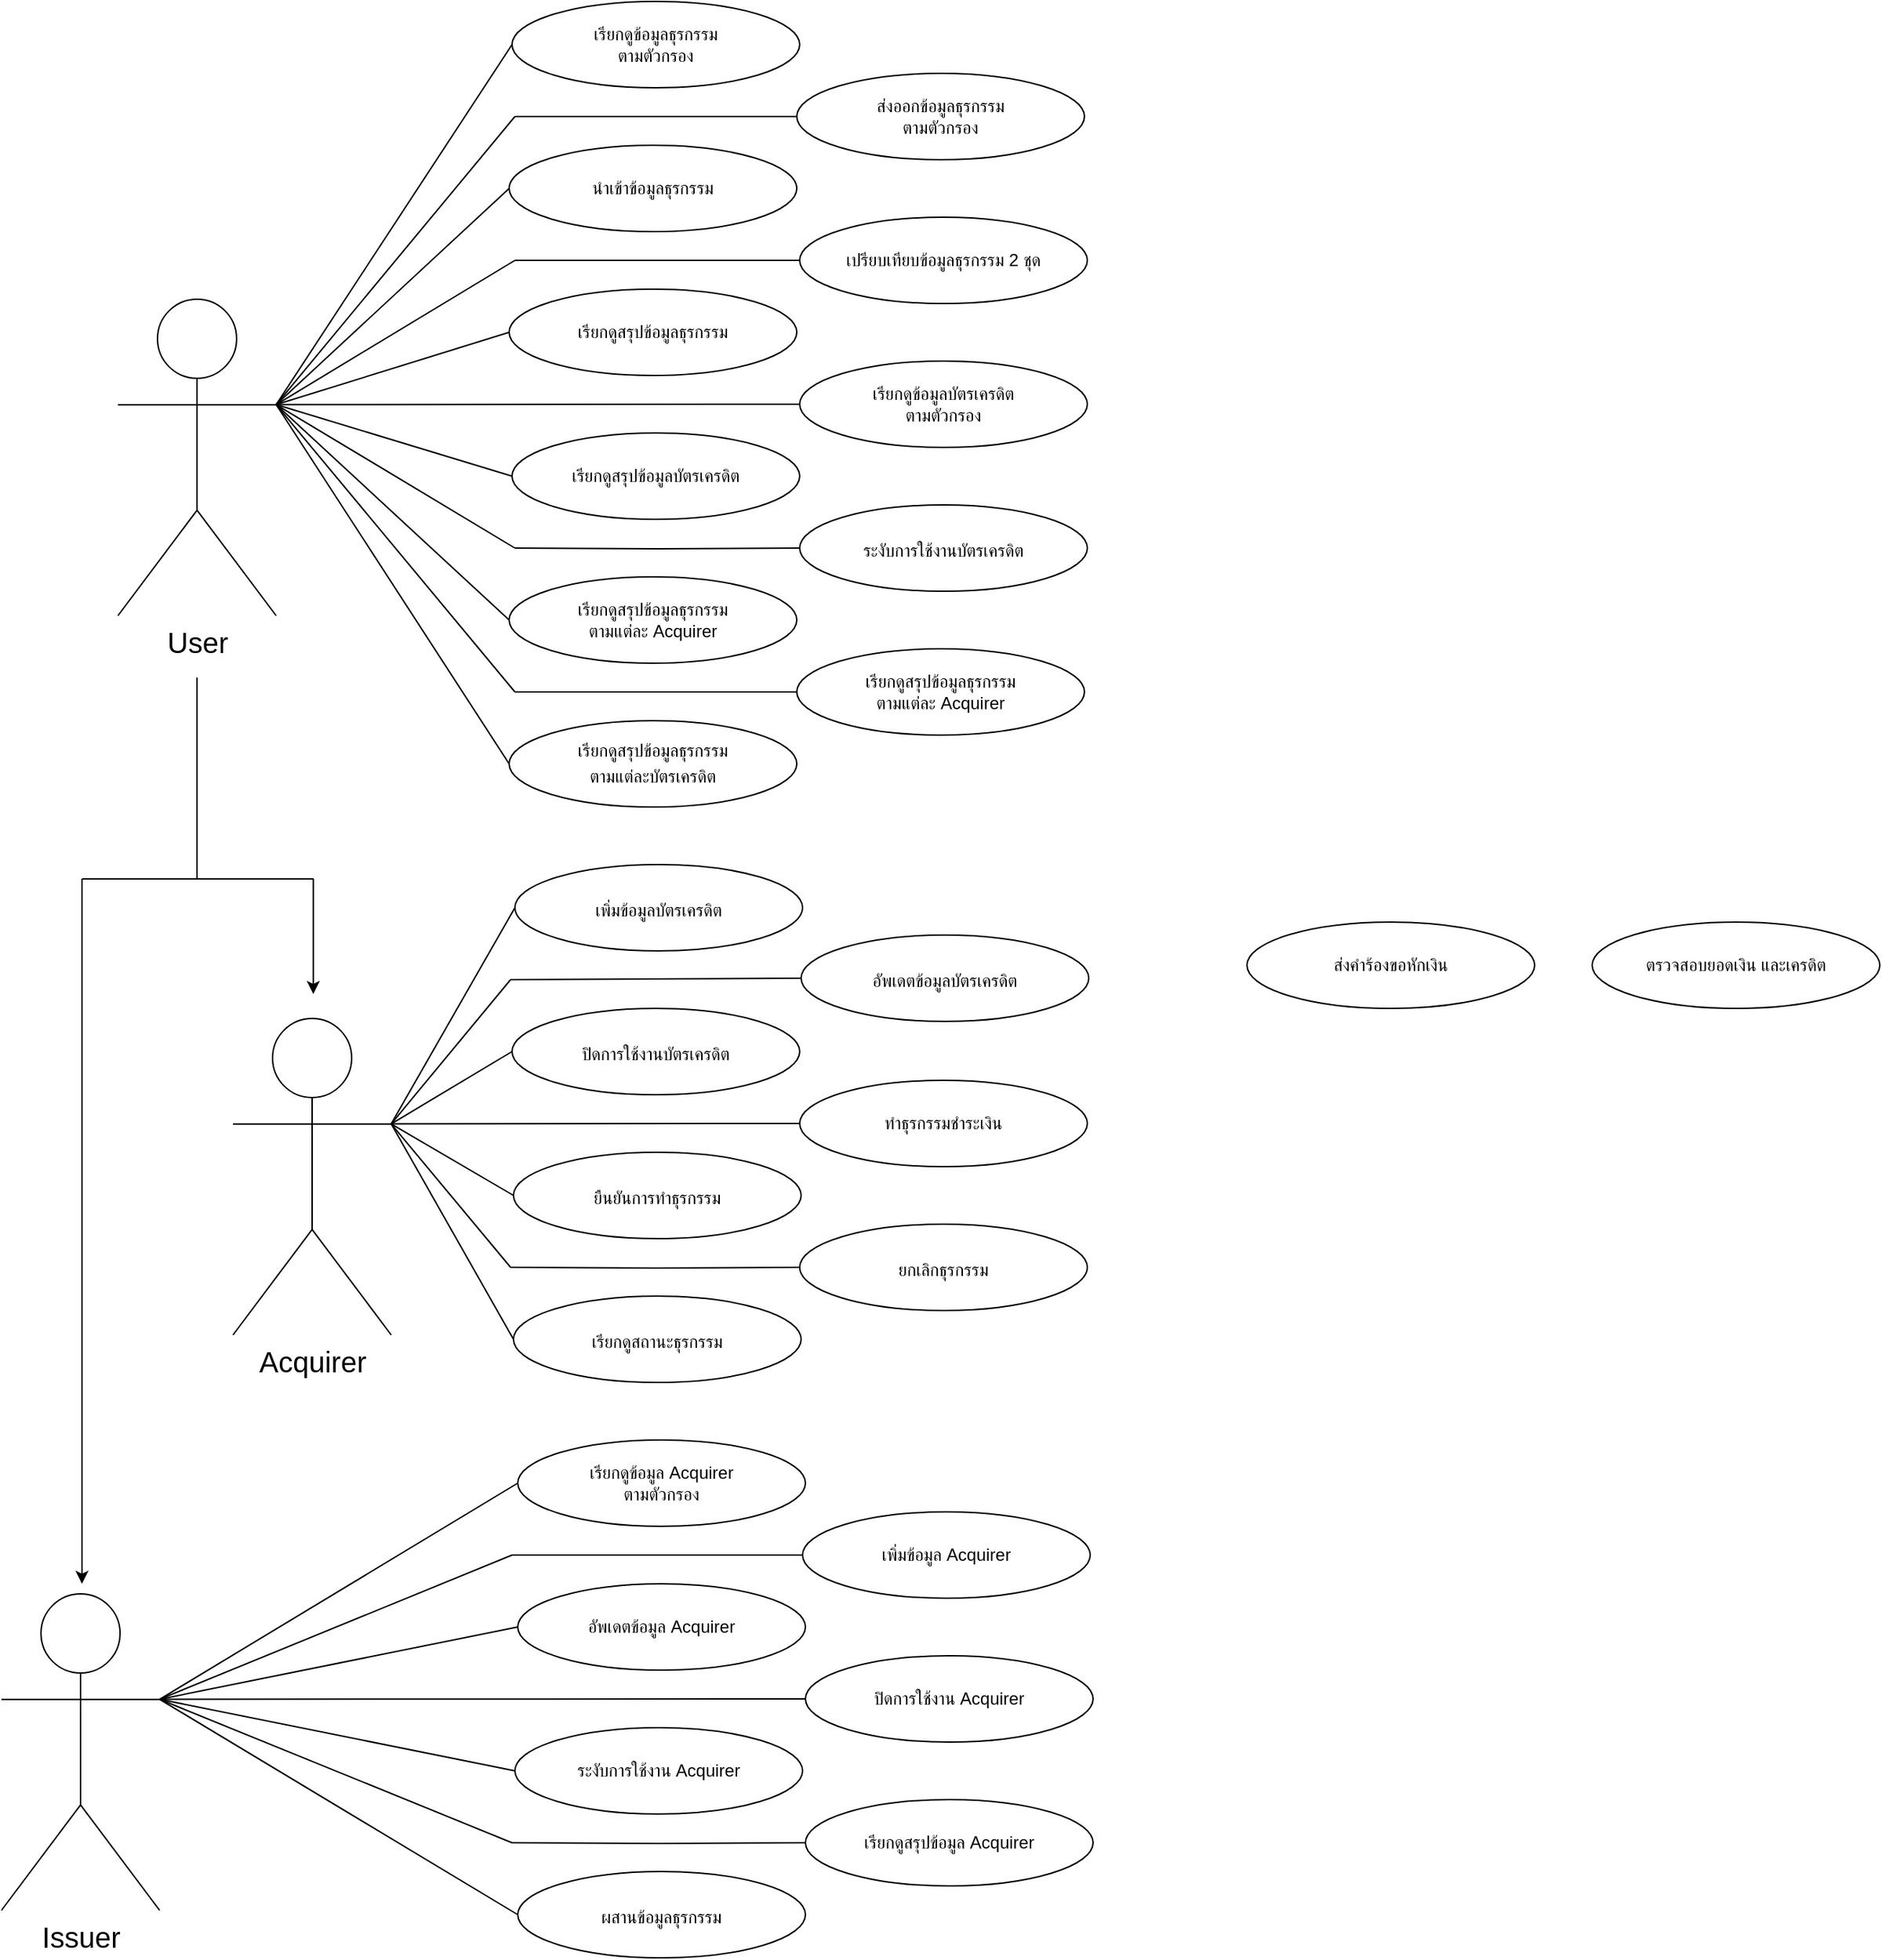 <mxfile version="21.6.9" type="github">
  <diagram name="Page-1" id="O6h59sN97J3MhCvtdeix">
    <mxGraphModel dx="1886" dy="1734" grid="1" gridSize="10" guides="1" tooltips="1" connect="1" arrows="1" fold="1" page="1" pageScale="1" pageWidth="850" pageHeight="1100" math="0" shadow="0">
      <root>
        <mxCell id="0" />
        <mxCell id="1" parent="0" />
        <mxCell id="EAtn4QmAmyuskcIKKUx5-1" value="&lt;font style=&quot;font-size: 20px;&quot;&gt;Acquirer&lt;/font&gt;" style="shape=umlActor;verticalLabelPosition=bottom;verticalAlign=top;html=1;" vertex="1" parent="1">
          <mxGeometry x="-535" y="-13" width="110" height="220" as="geometry" />
        </mxCell>
        <mxCell id="EAtn4QmAmyuskcIKKUx5-5" value="&lt;font style=&quot;font-size: 20px;&quot;&gt;Issuer&lt;/font&gt;" style="shape=umlActor;verticalLabelPosition=bottom;verticalAlign=top;html=1;" vertex="1" parent="1">
          <mxGeometry x="-696" y="387" width="110" height="220" as="geometry" />
        </mxCell>
        <mxCell id="EAtn4QmAmyuskcIKKUx5-10" value="" style="edgeStyle=orthogonalEdgeStyle;rounded=0;orthogonalLoop=1;jettySize=auto;html=1;endArrow=none;endFill=0;" edge="1" parent="1">
          <mxGeometry relative="1" as="geometry">
            <mxPoint x="-560" y="-250" as="sourcePoint" />
            <mxPoint x="-560" y="-110" as="targetPoint" />
          </mxGeometry>
        </mxCell>
        <mxCell id="EAtn4QmAmyuskcIKKUx5-6" value="&lt;font style=&quot;font-size: 20px;&quot;&gt;User&lt;/font&gt;" style="shape=umlActor;verticalLabelPosition=bottom;verticalAlign=top;html=1;" vertex="1" parent="1">
          <mxGeometry x="-615" y="-513" width="110" height="220" as="geometry" />
        </mxCell>
        <mxCell id="EAtn4QmAmyuskcIKKUx5-11" value="" style="edgeStyle=orthogonalEdgeStyle;rounded=0;orthogonalLoop=1;jettySize=auto;html=1;endArrow=none;endFill=0;" edge="1" parent="1">
          <mxGeometry relative="1" as="geometry">
            <mxPoint x="-479" y="-110" as="sourcePoint" />
            <mxPoint x="-640" y="-110" as="targetPoint" />
          </mxGeometry>
        </mxCell>
        <mxCell id="EAtn4QmAmyuskcIKKUx5-12" value="" style="edgeStyle=orthogonalEdgeStyle;rounded=0;orthogonalLoop=1;jettySize=auto;html=1;endArrow=classic;endFill=1;" edge="1" parent="1">
          <mxGeometry relative="1" as="geometry">
            <mxPoint x="-640" y="-110" as="sourcePoint" />
            <mxPoint x="-640" y="380" as="targetPoint" />
          </mxGeometry>
        </mxCell>
        <mxCell id="EAtn4QmAmyuskcIKKUx5-13" value="" style="edgeStyle=orthogonalEdgeStyle;rounded=0;orthogonalLoop=1;jettySize=auto;html=1;endArrow=classic;endFill=1;" edge="1" parent="1">
          <mxGeometry relative="1" as="geometry">
            <mxPoint x="-479.17" y="-110" as="sourcePoint" />
            <mxPoint x="-479.17" y="-30" as="targetPoint" />
          </mxGeometry>
        </mxCell>
        <mxCell id="EAtn4QmAmyuskcIKKUx5-15" value="เพิ่มข้อมูล Acquirer" style="ellipse;whiteSpace=wrap;html=1;" vertex="1" parent="1">
          <mxGeometry x="-139" y="330" width="200" height="60" as="geometry" />
        </mxCell>
        <mxCell id="EAtn4QmAmyuskcIKKUx5-16" value="อัพเดตข้อมูล Acquirer" style="ellipse;whiteSpace=wrap;html=1;" vertex="1" parent="1">
          <mxGeometry x="-337" y="380" width="200" height="60" as="geometry" />
        </mxCell>
        <mxCell id="EAtn4QmAmyuskcIKKUx5-17" value="ปิดการใช้งาน Acquirer" style="ellipse;whiteSpace=wrap;html=1;" vertex="1" parent="1">
          <mxGeometry x="-137" y="430" width="200" height="60" as="geometry" />
        </mxCell>
        <mxCell id="EAtn4QmAmyuskcIKKUx5-18" value="เรียกดูข้อมูล Acquirer&lt;br&gt;ตามตัวกรอง" style="ellipse;whiteSpace=wrap;html=1;" vertex="1" parent="1">
          <mxGeometry x="-337" y="280" width="200" height="60" as="geometry" />
        </mxCell>
        <mxCell id="EAtn4QmAmyuskcIKKUx5-19" value="ระงับการใช้งาน Acquirer" style="ellipse;whiteSpace=wrap;html=1;" vertex="1" parent="1">
          <mxGeometry x="-339" y="480" width="200" height="60" as="geometry" />
        </mxCell>
        <mxCell id="EAtn4QmAmyuskcIKKUx5-21" value="เพิ่มข้อมูลบัตรเครดิต&lt;span style=&quot;font-size: medium; text-align: start;&quot;&gt;&lt;/span&gt;" style="ellipse;whiteSpace=wrap;html=1;" vertex="1" parent="1">
          <mxGeometry x="-339" y="-120" width="200" height="60" as="geometry" />
        </mxCell>
        <mxCell id="EAtn4QmAmyuskcIKKUx5-22" value="อัพเดตข้อมูลบัตรเครดิต&lt;span style=&quot;font-size: medium; text-align: start;&quot;&gt;&lt;/span&gt;" style="ellipse;whiteSpace=wrap;html=1;" vertex="1" parent="1">
          <mxGeometry x="-140" y="-71" width="200" height="60" as="geometry" />
        </mxCell>
        <mxCell id="EAtn4QmAmyuskcIKKUx5-23" value="ปิดการใช้งานบัตรเครดิต&lt;span style=&quot;font-size: medium; text-align: start;&quot;&gt;&lt;/span&gt;" style="ellipse;whiteSpace=wrap;html=1;" vertex="1" parent="1">
          <mxGeometry x="-341" y="-20" width="200" height="60" as="geometry" />
        </mxCell>
        <mxCell id="EAtn4QmAmyuskcIKKUx5-24" value="&lt;font style=&quot;font-size: 12px;&quot;&gt;เรียกดูข้อมูลบัตรเครดิต&lt;span style=&quot;text-align: start;&quot;&gt;&lt;/span&gt;&lt;br&gt;ตามตัวกรอง&lt;/font&gt;" style="ellipse;whiteSpace=wrap;html=1;" vertex="1" parent="1">
          <mxGeometry x="-141" y="-470" width="200" height="60" as="geometry" />
        </mxCell>
        <mxCell id="EAtn4QmAmyuskcIKKUx5-25" value="ระงับการใช้งานบัตรเครดิต&lt;span style=&quot;font-size: medium; text-align: start;&quot;&gt;&lt;/span&gt;" style="ellipse;whiteSpace=wrap;html=1;" vertex="1" parent="1">
          <mxGeometry x="-141" y="-370" width="200" height="60" as="geometry" />
        </mxCell>
        <mxCell id="EAtn4QmAmyuskcIKKUx5-26" value="เรียกดูสรุปข้อมูล Acquirer" style="ellipse;whiteSpace=wrap;html=1;" vertex="1" parent="1">
          <mxGeometry x="-137" y="530" width="200" height="60" as="geometry" />
        </mxCell>
        <mxCell id="EAtn4QmAmyuskcIKKUx5-27" value="เรียกดูสรุปข้อมูลบัตรเครดิต" style="ellipse;whiteSpace=wrap;html=1;" vertex="1" parent="1">
          <mxGeometry x="-341" y="-420" width="200" height="60" as="geometry" />
        </mxCell>
        <mxCell id="EAtn4QmAmyuskcIKKUx5-29" value="&lt;font style=&quot;font-size: 12px;&quot;&gt;เรียกดูข้อมูลธุรกรรม&lt;br&gt;ตามตัวกรอง&lt;/font&gt;" style="ellipse;whiteSpace=wrap;html=1;" vertex="1" parent="1">
          <mxGeometry x="-341" y="-720" width="200" height="60" as="geometry" />
        </mxCell>
        <mxCell id="EAtn4QmAmyuskcIKKUx5-30" value="ส่งออกข้อมูลธุรกรรม&lt;br&gt;ตามตัวกรอง" style="ellipse;whiteSpace=wrap;html=1;" vertex="1" parent="1">
          <mxGeometry x="-143" y="-670" width="200" height="60" as="geometry" />
        </mxCell>
        <mxCell id="EAtn4QmAmyuskcIKKUx5-31" value="นำเข้าข้อมูลธุรกรรม" style="ellipse;whiteSpace=wrap;html=1;" vertex="1" parent="1">
          <mxGeometry x="-343" y="-620" width="200" height="60" as="geometry" />
        </mxCell>
        <mxCell id="EAtn4QmAmyuskcIKKUx5-32" value="เรียกดูสรุปข้อมูลธุรกรรม" style="ellipse;whiteSpace=wrap;html=1;" vertex="1" parent="1">
          <mxGeometry x="-343" y="-520" width="200" height="60" as="geometry" />
        </mxCell>
        <mxCell id="EAtn4QmAmyuskcIKKUx5-33" value="ทำธุรกรรมชำระเงิน" style="ellipse;whiteSpace=wrap;html=1;" vertex="1" parent="1">
          <mxGeometry x="-141" y="30" width="200" height="60" as="geometry" />
        </mxCell>
        <mxCell id="EAtn4QmAmyuskcIKKUx5-34" value="ยืนยันการทำธุรกรรม&lt;span style=&quot;font-size: medium; text-align: start;&quot;&gt;&lt;/span&gt;" style="ellipse;whiteSpace=wrap;html=1;" vertex="1" parent="1">
          <mxGeometry x="-340" y="80" width="200" height="60" as="geometry" />
        </mxCell>
        <mxCell id="EAtn4QmAmyuskcIKKUx5-38" value="เปรียบเทียบข้อมูลธุรกรรม 2 ชุด" style="ellipse;whiteSpace=wrap;html=1;" vertex="1" parent="1">
          <mxGeometry x="-141" y="-570" width="200" height="60" as="geometry" />
        </mxCell>
        <mxCell id="EAtn4QmAmyuskcIKKUx5-39" value="ผสานข้อมูลธุรกรรม&lt;span style=&quot;font-size: medium; text-align: start;&quot;&gt;&lt;/span&gt;" style="ellipse;whiteSpace=wrap;html=1;" vertex="1" parent="1">
          <mxGeometry x="-337" y="580" width="200" height="60" as="geometry" />
        </mxCell>
        <mxCell id="EAtn4QmAmyuskcIKKUx5-40" value="ยกเลิกธุรกรรม&lt;span style=&quot;font-size: medium; text-align: start;&quot;&gt;&lt;/span&gt;" style="ellipse;whiteSpace=wrap;html=1;" vertex="1" parent="1">
          <mxGeometry x="-141" y="130" width="200" height="60" as="geometry" />
        </mxCell>
        <mxCell id="EAtn4QmAmyuskcIKKUx5-41" value="เรียกดูสถานะธุรกรรม&lt;span style=&quot;font-size: medium; text-align: start;&quot;&gt;&lt;/span&gt;" style="ellipse;whiteSpace=wrap;html=1;" vertex="1" parent="1">
          <mxGeometry x="-340" y="180" width="200" height="60" as="geometry" />
        </mxCell>
        <mxCell id="EAtn4QmAmyuskcIKKUx5-42" value="เรียกดูสรุปข้อมูลธุรกรรม&lt;br&gt;ตามแต่ละ Acquirer" style="ellipse;whiteSpace=wrap;html=1;" vertex="1" parent="1">
          <mxGeometry x="-343" y="-320" width="200" height="60" as="geometry" />
        </mxCell>
        <mxCell id="EAtn4QmAmyuskcIKKUx5-43" value="เรียกดูสรุปข้อมูลธุรกรรม&lt;br&gt;ตามแต่ละ Acquirer" style="ellipse;whiteSpace=wrap;html=1;" vertex="1" parent="1">
          <mxGeometry x="-143" y="-270" width="200" height="60" as="geometry" />
        </mxCell>
        <mxCell id="EAtn4QmAmyuskcIKKUx5-44" value="เรียกดูสรุปข้อมูลธุรกรรม&lt;br&gt;ตามแต่ละบัตรเครดิต&lt;span style=&quot;font-size: medium; text-align: start;&quot;&gt;&lt;/span&gt;" style="ellipse;whiteSpace=wrap;html=1;" vertex="1" parent="1">
          <mxGeometry x="-343" y="-220" width="200" height="60" as="geometry" />
        </mxCell>
        <mxCell id="EAtn4QmAmyuskcIKKUx5-50" value="" style="endArrow=none;html=1;rounded=0;entryX=0;entryY=0.5;entryDx=0;entryDy=0;exitX=1;exitY=0.333;exitDx=0;exitDy=0;exitPerimeter=0;" edge="1" parent="1" source="EAtn4QmAmyuskcIKKUx5-6" target="EAtn4QmAmyuskcIKKUx5-24">
          <mxGeometry width="50" height="50" relative="1" as="geometry">
            <mxPoint x="-499" y="-440" as="sourcePoint" />
            <mxPoint x="-369" y="-250" as="targetPoint" />
          </mxGeometry>
        </mxCell>
        <mxCell id="EAtn4QmAmyuskcIKKUx5-51" value="" style="endArrow=none;html=1;rounded=0;entryX=0;entryY=0.5;entryDx=0;entryDy=0;" edge="1" parent="1" target="EAtn4QmAmyuskcIKKUx5-30">
          <mxGeometry width="50" height="50" relative="1" as="geometry">
            <mxPoint x="-339" y="-640" as="sourcePoint" />
            <mxPoint x="-141" y="-640.53" as="targetPoint" />
          </mxGeometry>
        </mxCell>
        <mxCell id="EAtn4QmAmyuskcIKKUx5-52" value="" style="endArrow=none;html=1;rounded=0;entryX=0;entryY=0.5;entryDx=0;entryDy=0;" edge="1" parent="1" target="EAtn4QmAmyuskcIKKUx5-43">
          <mxGeometry width="50" height="50" relative="1" as="geometry">
            <mxPoint x="-339" y="-240" as="sourcePoint" />
            <mxPoint x="-141" y="-240.53" as="targetPoint" />
          </mxGeometry>
        </mxCell>
        <mxCell id="EAtn4QmAmyuskcIKKUx5-53" value="" style="endArrow=none;html=1;rounded=0;entryX=0;entryY=0.5;entryDx=0;entryDy=0;" edge="1" parent="1" target="EAtn4QmAmyuskcIKKUx5-38">
          <mxGeometry width="50" height="50" relative="1" as="geometry">
            <mxPoint x="-339" y="-540" as="sourcePoint" />
            <mxPoint x="-141" y="-539.81" as="targetPoint" />
          </mxGeometry>
        </mxCell>
        <mxCell id="EAtn4QmAmyuskcIKKUx5-54" value="" style="endArrow=none;html=1;rounded=0;entryX=0;entryY=0.5;entryDx=0;entryDy=0;edgeStyle=orthogonalEdgeStyle;" edge="1" parent="1" target="EAtn4QmAmyuskcIKKUx5-25">
          <mxGeometry width="50" height="50" relative="1" as="geometry">
            <mxPoint x="-339" y="-340" as="sourcePoint" />
            <mxPoint x="-141" y="-339.83" as="targetPoint" />
          </mxGeometry>
        </mxCell>
        <mxCell id="EAtn4QmAmyuskcIKKUx5-55" value="" style="endArrow=none;html=1;rounded=0;entryX=1;entryY=0.333;entryDx=0;entryDy=0;entryPerimeter=0;" edge="1" parent="1" target="EAtn4QmAmyuskcIKKUx5-6">
          <mxGeometry width="50" height="50" relative="1" as="geometry">
            <mxPoint x="-339" y="-340" as="sourcePoint" />
            <mxPoint x="-499" y="-430" as="targetPoint" />
          </mxGeometry>
        </mxCell>
        <mxCell id="EAtn4QmAmyuskcIKKUx5-56" value="" style="endArrow=none;html=1;rounded=0;entryX=1;entryY=0.333;entryDx=0;entryDy=0;entryPerimeter=0;" edge="1" parent="1" target="EAtn4QmAmyuskcIKKUx5-6">
          <mxGeometry width="50" height="50" relative="1" as="geometry">
            <mxPoint x="-339" y="-240" as="sourcePoint" />
            <mxPoint x="-497" y="-430" as="targetPoint" />
          </mxGeometry>
        </mxCell>
        <mxCell id="EAtn4QmAmyuskcIKKUx5-57" value="" style="endArrow=none;html=1;rounded=0;entryX=1;entryY=0.333;entryDx=0;entryDy=0;entryPerimeter=0;exitX=0;exitY=0.5;exitDx=0;exitDy=0;" edge="1" parent="1" source="EAtn4QmAmyuskcIKKUx5-27" target="EAtn4QmAmyuskcIKKUx5-6">
          <mxGeometry width="50" height="50" relative="1" as="geometry">
            <mxPoint x="-349" y="-330" as="sourcePoint" />
            <mxPoint x="-497" y="-430" as="targetPoint" />
          </mxGeometry>
        </mxCell>
        <mxCell id="EAtn4QmAmyuskcIKKUx5-58" value="" style="endArrow=none;html=1;rounded=0;entryX=1;entryY=0.333;entryDx=0;entryDy=0;entryPerimeter=0;exitX=0;exitY=0.5;exitDx=0;exitDy=0;" edge="1" parent="1" source="EAtn4QmAmyuskcIKKUx5-42" target="EAtn4QmAmyuskcIKKUx5-6">
          <mxGeometry width="50" height="50" relative="1" as="geometry">
            <mxPoint x="-349" y="-330" as="sourcePoint" />
            <mxPoint x="-497" y="-430" as="targetPoint" />
          </mxGeometry>
        </mxCell>
        <mxCell id="EAtn4QmAmyuskcIKKUx5-59" value="" style="endArrow=none;html=1;rounded=0;entryX=1;entryY=0.333;entryDx=0;entryDy=0;entryPerimeter=0;exitX=0;exitY=0.5;exitDx=0;exitDy=0;" edge="1" parent="1" source="EAtn4QmAmyuskcIKKUx5-32" target="EAtn4QmAmyuskcIKKUx5-6">
          <mxGeometry width="50" height="50" relative="1" as="geometry">
            <mxPoint x="-331" y="-380" as="sourcePoint" />
            <mxPoint x="-497" y="-430" as="targetPoint" />
          </mxGeometry>
        </mxCell>
        <mxCell id="EAtn4QmAmyuskcIKKUx5-60" value="" style="endArrow=none;html=1;rounded=0;entryX=1;entryY=0.333;entryDx=0;entryDy=0;entryPerimeter=0;" edge="1" parent="1" target="EAtn4QmAmyuskcIKKUx5-6">
          <mxGeometry width="50" height="50" relative="1" as="geometry">
            <mxPoint x="-339" y="-540" as="sourcePoint" />
            <mxPoint x="-509" y="-440" as="targetPoint" />
          </mxGeometry>
        </mxCell>
        <mxCell id="EAtn4QmAmyuskcIKKUx5-61" value="" style="endArrow=none;html=1;rounded=0;entryX=1;entryY=0.333;entryDx=0;entryDy=0;entryPerimeter=0;" edge="1" parent="1" target="EAtn4QmAmyuskcIKKUx5-6">
          <mxGeometry width="50" height="50" relative="1" as="geometry">
            <mxPoint x="-339" y="-640" as="sourcePoint" />
            <mxPoint x="-497" y="-430" as="targetPoint" />
          </mxGeometry>
        </mxCell>
        <mxCell id="EAtn4QmAmyuskcIKKUx5-62" value="" style="endArrow=none;html=1;rounded=0;entryX=1;entryY=0.333;entryDx=0;entryDy=0;entryPerimeter=0;exitX=0;exitY=0.5;exitDx=0;exitDy=0;" edge="1" parent="1" source="EAtn4QmAmyuskcIKKUx5-29" target="EAtn4QmAmyuskcIKKUx5-6">
          <mxGeometry width="50" height="50" relative="1" as="geometry">
            <mxPoint x="-349" y="-630" as="sourcePoint" />
            <mxPoint x="-497" y="-430" as="targetPoint" />
          </mxGeometry>
        </mxCell>
        <mxCell id="EAtn4QmAmyuskcIKKUx5-63" value="" style="endArrow=none;html=1;rounded=0;entryX=1;entryY=0.333;entryDx=0;entryDy=0;entryPerimeter=0;exitX=0;exitY=0.5;exitDx=0;exitDy=0;" edge="1" parent="1" source="EAtn4QmAmyuskcIKKUx5-31" target="EAtn4QmAmyuskcIKKUx5-6">
          <mxGeometry width="50" height="50" relative="1" as="geometry">
            <mxPoint x="-349" y="-630" as="sourcePoint" />
            <mxPoint x="-497" y="-430" as="targetPoint" />
          </mxGeometry>
        </mxCell>
        <mxCell id="EAtn4QmAmyuskcIKKUx5-64" value="" style="endArrow=none;html=1;rounded=0;entryX=1;entryY=0.333;entryDx=0;entryDy=0;entryPerimeter=0;exitX=0;exitY=0.5;exitDx=0;exitDy=0;" edge="1" parent="1" source="EAtn4QmAmyuskcIKKUx5-44" target="EAtn4QmAmyuskcIKKUx5-6">
          <mxGeometry width="50" height="50" relative="1" as="geometry">
            <mxPoint x="-333" y="-280" as="sourcePoint" />
            <mxPoint x="-497" y="-430" as="targetPoint" />
          </mxGeometry>
        </mxCell>
        <mxCell id="EAtn4QmAmyuskcIKKUx5-76" value="" style="endArrow=none;html=1;rounded=0;entryX=0;entryY=0.5;entryDx=0;entryDy=0;exitX=1;exitY=0.333;exitDx=0;exitDy=0;exitPerimeter=0;" edge="1" parent="1" target="EAtn4QmAmyuskcIKKUx5-33" source="EAtn4QmAmyuskcIKKUx5-1">
          <mxGeometry width="50" height="50" relative="1" as="geometry">
            <mxPoint x="-510" y="60" as="sourcePoint" />
            <mxPoint x="-144.0" y="60" as="targetPoint" />
          </mxGeometry>
        </mxCell>
        <mxCell id="EAtn4QmAmyuskcIKKUx5-79" value="" style="endArrow=none;html=1;rounded=0;entryX=0;entryY=0.5;entryDx=0;entryDy=0;" edge="1" parent="1" target="EAtn4QmAmyuskcIKKUx5-22">
          <mxGeometry width="50" height="50" relative="1" as="geometry">
            <mxPoint x="-342" y="-40" as="sourcePoint" />
            <mxPoint x="-144.0" y="-40" as="targetPoint" />
          </mxGeometry>
        </mxCell>
        <mxCell id="EAtn4QmAmyuskcIKKUx5-80" value="" style="endArrow=none;html=1;rounded=0;entryX=0;entryY=0.5;entryDx=0;entryDy=0;edgeStyle=orthogonalEdgeStyle;" edge="1" parent="1" target="EAtn4QmAmyuskcIKKUx5-40">
          <mxGeometry width="50" height="50" relative="1" as="geometry">
            <mxPoint x="-342" y="160" as="sourcePoint" />
            <mxPoint x="-144.0" y="160" as="targetPoint" />
          </mxGeometry>
        </mxCell>
        <mxCell id="EAtn4QmAmyuskcIKKUx5-81" value="" style="endArrow=none;html=1;rounded=0;entryX=1;entryY=0.333;entryDx=0;entryDy=0;entryPerimeter=0;" edge="1" parent="1" target="EAtn4QmAmyuskcIKKUx5-1">
          <mxGeometry width="50" height="50" relative="1" as="geometry">
            <mxPoint x="-342" y="160" as="sourcePoint" />
            <mxPoint x="-510" y="60" as="targetPoint" />
          </mxGeometry>
        </mxCell>
        <mxCell id="EAtn4QmAmyuskcIKKUx5-83" value="" style="endArrow=none;html=1;rounded=0;entryX=1;entryY=0.333;entryDx=0;entryDy=0;entryPerimeter=0;exitX=0;exitY=0.5;exitDx=0;exitDy=0;" edge="1" parent="1" source="EAtn4QmAmyuskcIKKUx5-34" target="EAtn4QmAmyuskcIKKUx5-1">
          <mxGeometry width="50" height="50" relative="1" as="geometry">
            <mxPoint x="-344.0" y="110" as="sourcePoint" />
            <mxPoint x="-510" y="60" as="targetPoint" />
          </mxGeometry>
        </mxCell>
        <mxCell id="EAtn4QmAmyuskcIKKUx5-84" value="" style="endArrow=none;html=1;rounded=0;entryX=1;entryY=0.333;entryDx=0;entryDy=0;entryPerimeter=0;exitX=0;exitY=0.5;exitDx=0;exitDy=0;" edge="1" parent="1" source="EAtn4QmAmyuskcIKKUx5-41" target="EAtn4QmAmyuskcIKKUx5-1">
          <mxGeometry width="50" height="50" relative="1" as="geometry">
            <mxPoint x="-346" y="210" as="sourcePoint" />
            <mxPoint x="-510" y="60" as="targetPoint" />
          </mxGeometry>
        </mxCell>
        <mxCell id="EAtn4QmAmyuskcIKKUx5-85" value="" style="endArrow=none;html=1;rounded=0;entryX=1;entryY=0.333;entryDx=0;entryDy=0;entryPerimeter=0;exitX=0;exitY=0.5;exitDx=0;exitDy=0;" edge="1" parent="1" source="EAtn4QmAmyuskcIKKUx5-23" target="EAtn4QmAmyuskcIKKUx5-1">
          <mxGeometry width="50" height="50" relative="1" as="geometry">
            <mxPoint x="-346" y="10" as="sourcePoint" />
            <mxPoint x="-510" y="60" as="targetPoint" />
          </mxGeometry>
        </mxCell>
        <mxCell id="EAtn4QmAmyuskcIKKUx5-86" value="" style="endArrow=none;html=1;rounded=0;entryX=1;entryY=0.333;entryDx=0;entryDy=0;entryPerimeter=0;" edge="1" parent="1" target="EAtn4QmAmyuskcIKKUx5-1">
          <mxGeometry width="50" height="50" relative="1" as="geometry">
            <mxPoint x="-342" y="-40" as="sourcePoint" />
            <mxPoint x="-510" y="60" as="targetPoint" />
          </mxGeometry>
        </mxCell>
        <mxCell id="EAtn4QmAmyuskcIKKUx5-89" value="" style="endArrow=none;html=1;rounded=0;entryX=1;entryY=0.333;entryDx=0;entryDy=0;entryPerimeter=0;exitX=0;exitY=0.5;exitDx=0;exitDy=0;" edge="1" parent="1" source="EAtn4QmAmyuskcIKKUx5-21" target="EAtn4QmAmyuskcIKKUx5-1">
          <mxGeometry width="50" height="50" relative="1" as="geometry">
            <mxPoint x="-346" y="-90" as="sourcePoint" />
            <mxPoint x="-510" y="60" as="targetPoint" />
          </mxGeometry>
        </mxCell>
        <mxCell id="EAtn4QmAmyuskcIKKUx5-99" value="" style="endArrow=none;html=1;rounded=0;entryX=0;entryY=0.5;entryDx=0;entryDy=0;exitX=1;exitY=0.333;exitDx=0;exitDy=0;exitPerimeter=0;" edge="1" parent="1" target="EAtn4QmAmyuskcIKKUx5-17" source="EAtn4QmAmyuskcIKKUx5-5">
          <mxGeometry width="50" height="50" relative="1" as="geometry">
            <mxPoint x="-424" y="460" as="sourcePoint" />
            <mxPoint x="-140.0" y="460" as="targetPoint" />
          </mxGeometry>
        </mxCell>
        <mxCell id="EAtn4QmAmyuskcIKKUx5-100" value="" style="endArrow=none;html=1;rounded=0;entryX=0;entryY=0.5;entryDx=0;entryDy=0;" edge="1" parent="1" target="EAtn4QmAmyuskcIKKUx5-15">
          <mxGeometry width="50" height="50" relative="1" as="geometry">
            <mxPoint x="-341" y="360" as="sourcePoint" />
            <mxPoint x="-139.0" y="359" as="targetPoint" />
          </mxGeometry>
        </mxCell>
        <mxCell id="EAtn4QmAmyuskcIKKUx5-101" value="" style="endArrow=none;html=1;rounded=0;entryX=0;entryY=0.5;entryDx=0;entryDy=0;edgeStyle=orthogonalEdgeStyle;" edge="1" parent="1" target="EAtn4QmAmyuskcIKKUx5-26">
          <mxGeometry width="50" height="50" relative="1" as="geometry">
            <mxPoint x="-341" y="560" as="sourcePoint" />
            <mxPoint x="-140.0" y="560" as="targetPoint" />
          </mxGeometry>
        </mxCell>
        <mxCell id="EAtn4QmAmyuskcIKKUx5-102" value="" style="endArrow=none;html=1;rounded=0;entryX=1;entryY=0.333;entryDx=0;entryDy=0;entryPerimeter=0;" edge="1" parent="1" target="EAtn4QmAmyuskcIKKUx5-5">
          <mxGeometry width="50" height="50" relative="1" as="geometry">
            <mxPoint x="-341" y="560" as="sourcePoint" />
            <mxPoint x="-424" y="460" as="targetPoint" />
          </mxGeometry>
        </mxCell>
        <mxCell id="EAtn4QmAmyuskcIKKUx5-103" value="" style="endArrow=none;html=1;rounded=0;entryX=1;entryY=0.333;entryDx=0;entryDy=0;entryPerimeter=0;exitX=0;exitY=0.5;exitDx=0;exitDy=0;" edge="1" parent="1" source="EAtn4QmAmyuskcIKKUx5-19" target="EAtn4QmAmyuskcIKKUx5-5">
          <mxGeometry width="50" height="50" relative="1" as="geometry">
            <mxPoint x="-339" y="510" as="sourcePoint" />
            <mxPoint x="-424" y="460" as="targetPoint" />
          </mxGeometry>
        </mxCell>
        <mxCell id="EAtn4QmAmyuskcIKKUx5-104" value="" style="endArrow=none;html=1;rounded=0;entryX=1;entryY=0.333;entryDx=0;entryDy=0;entryPerimeter=0;exitX=0;exitY=0.5;exitDx=0;exitDy=0;" edge="1" parent="1" source="EAtn4QmAmyuskcIKKUx5-39" target="EAtn4QmAmyuskcIKKUx5-5">
          <mxGeometry width="50" height="50" relative="1" as="geometry">
            <mxPoint x="-339" y="610" as="sourcePoint" />
            <mxPoint x="-424" y="460" as="targetPoint" />
          </mxGeometry>
        </mxCell>
        <mxCell id="EAtn4QmAmyuskcIKKUx5-105" value="" style="endArrow=none;html=1;rounded=0;entryX=1;entryY=0.333;entryDx=0;entryDy=0;entryPerimeter=0;exitX=0;exitY=0.5;exitDx=0;exitDy=0;" edge="1" parent="1" source="EAtn4QmAmyuskcIKKUx5-16" target="EAtn4QmAmyuskcIKKUx5-5">
          <mxGeometry width="50" height="50" relative="1" as="geometry">
            <mxPoint x="-340" y="410" as="sourcePoint" />
            <mxPoint x="-424" y="460" as="targetPoint" />
          </mxGeometry>
        </mxCell>
        <mxCell id="EAtn4QmAmyuskcIKKUx5-106" value="" style="endArrow=none;html=1;rounded=0;entryX=1;entryY=0.333;entryDx=0;entryDy=0;entryPerimeter=0;" edge="1" parent="1" target="EAtn4QmAmyuskcIKKUx5-5">
          <mxGeometry width="50" height="50" relative="1" as="geometry">
            <mxPoint x="-341" y="360" as="sourcePoint" />
            <mxPoint x="-549" y="460" as="targetPoint" />
          </mxGeometry>
        </mxCell>
        <mxCell id="EAtn4QmAmyuskcIKKUx5-107" value="" style="endArrow=none;html=1;rounded=0;entryX=1;entryY=0.333;entryDx=0;entryDy=0;entryPerimeter=0;exitX=0;exitY=0.5;exitDx=0;exitDy=0;" edge="1" parent="1" source="EAtn4QmAmyuskcIKKUx5-18" target="EAtn4QmAmyuskcIKKUx5-5">
          <mxGeometry width="50" height="50" relative="1" as="geometry">
            <mxPoint x="-338.0" y="310" as="sourcePoint" />
            <mxPoint x="-424" y="460" as="targetPoint" />
          </mxGeometry>
        </mxCell>
        <mxCell id="EAtn4QmAmyuskcIKKUx5-109" value="ส่งคำร้องขอหักเงิน" style="ellipse;whiteSpace=wrap;html=1;" vertex="1" parent="1">
          <mxGeometry x="170" y="-80" width="200" height="60" as="geometry" />
        </mxCell>
        <mxCell id="EAtn4QmAmyuskcIKKUx5-110" value="ตรวจสอบยอดเงิน และเครดิต" style="ellipse;whiteSpace=wrap;html=1;" vertex="1" parent="1">
          <mxGeometry x="410" y="-80" width="200" height="60" as="geometry" />
        </mxCell>
      </root>
    </mxGraphModel>
  </diagram>
</mxfile>
